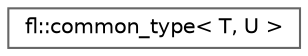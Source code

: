 digraph "Graphical Class Hierarchy"
{
 // INTERACTIVE_SVG=YES
 // LATEX_PDF_SIZE
  bgcolor="transparent";
  edge [fontname=Helvetica,fontsize=10,labelfontname=Helvetica,labelfontsize=10];
  node [fontname=Helvetica,fontsize=10,shape=box,height=0.2,width=0.4];
  rankdir="LR";
  Node0 [id="Node000000",label="fl::common_type\< T, U \>",height=0.2,width=0.4,color="grey40", fillcolor="white", style="filled",URL="$d4/d36/namespacefl.html#da/dd8/structfl_1_1common__type",tooltip=" "];
}

